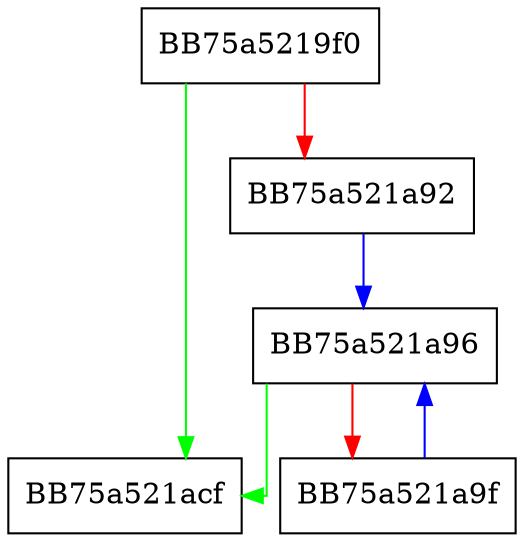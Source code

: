 digraph CopyBehaviorList {
  node [shape="box"];
  graph [splines=ortho];
  BB75a5219f0 -> BB75a521acf [color="green"];
  BB75a5219f0 -> BB75a521a92 [color="red"];
  BB75a521a92 -> BB75a521a96 [color="blue"];
  BB75a521a96 -> BB75a521acf [color="green"];
  BB75a521a96 -> BB75a521a9f [color="red"];
  BB75a521a9f -> BB75a521a96 [color="blue"];
}